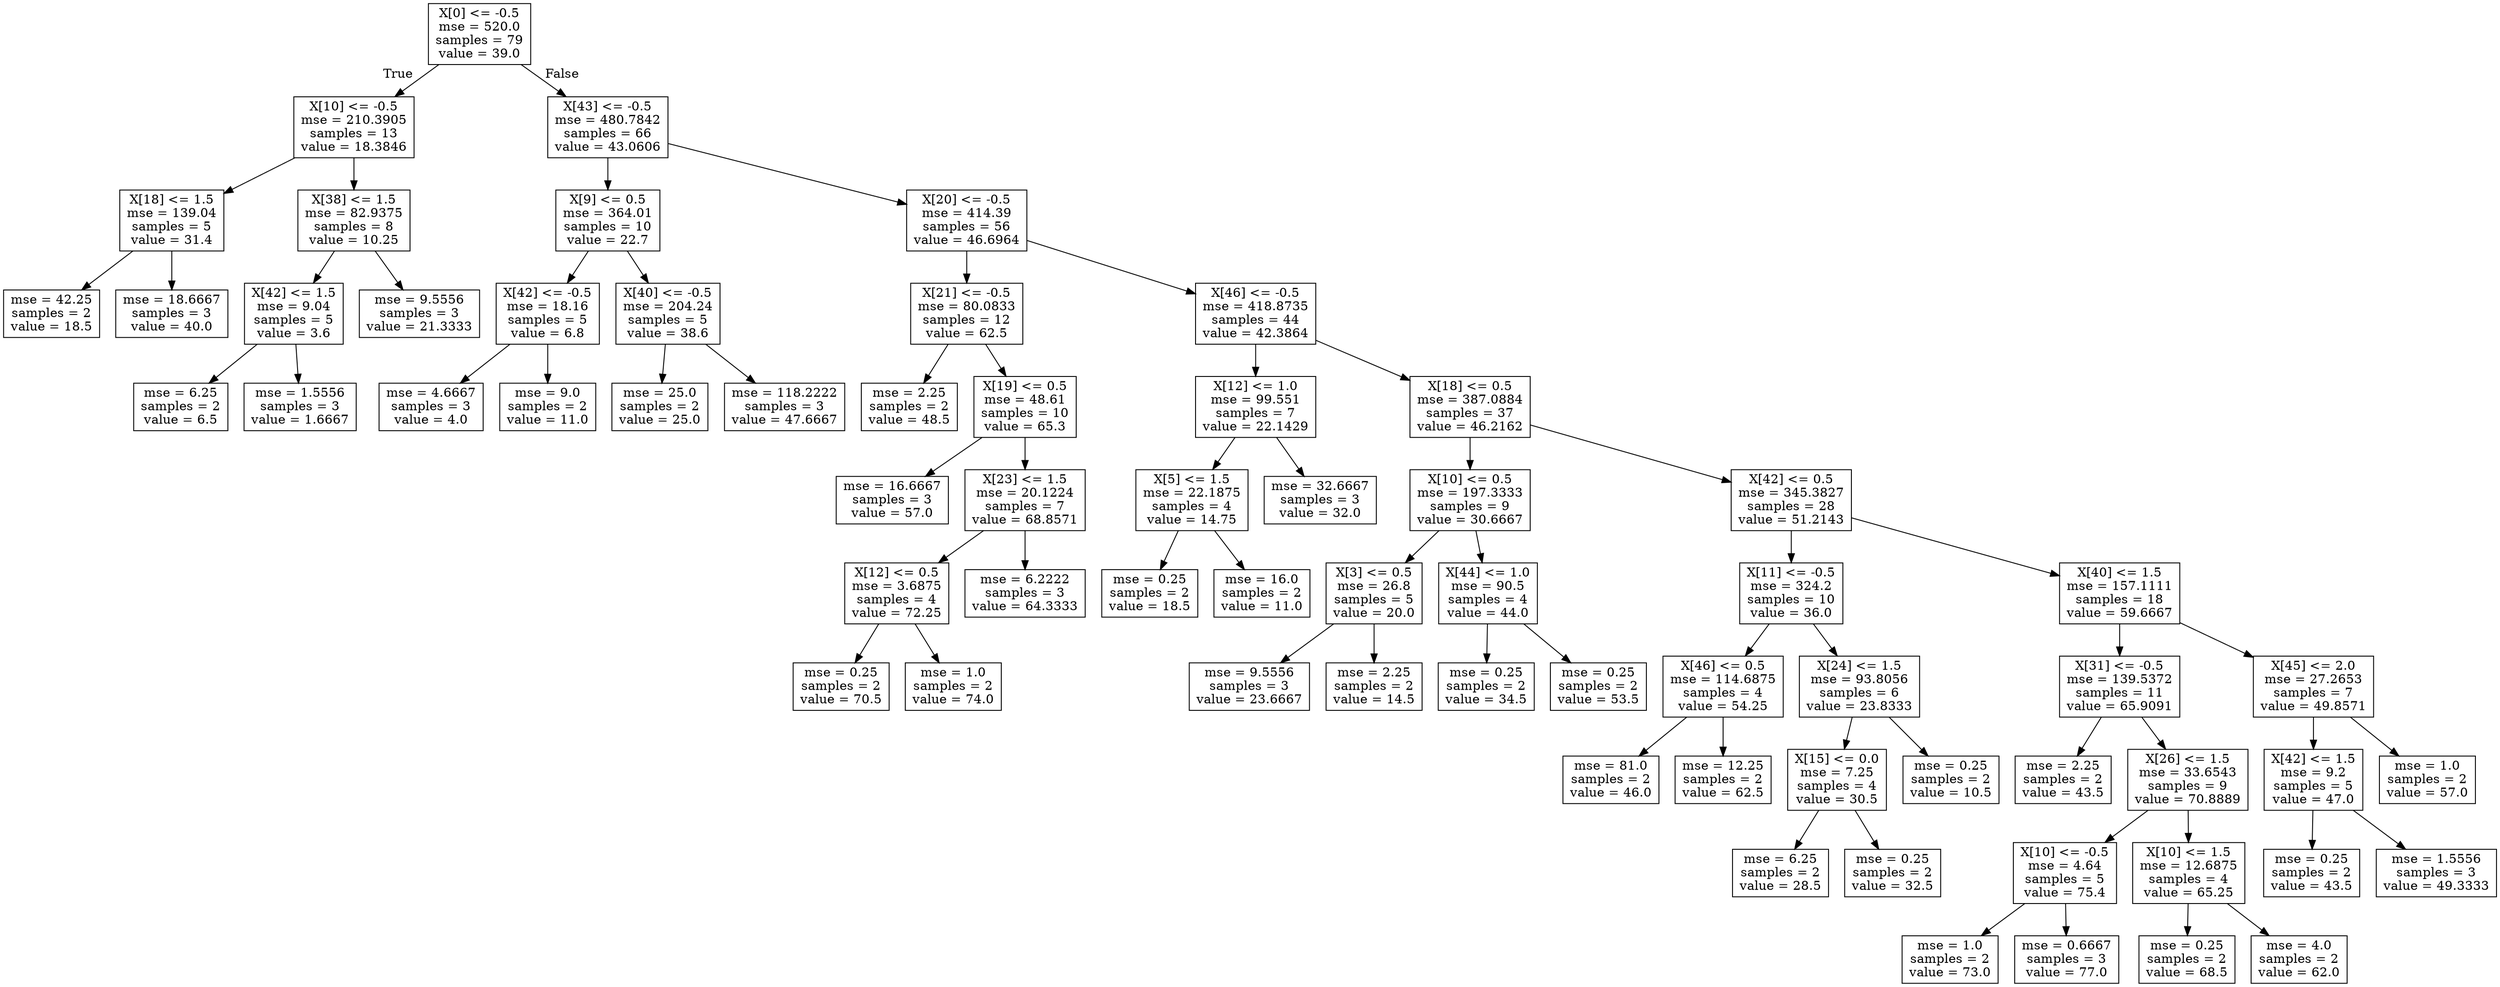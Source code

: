 digraph Tree {
node [shape=box] ;
0 [label="X[0] <= -0.5\nmse = 520.0\nsamples = 79\nvalue = 39.0"] ;
1 [label="X[10] <= -0.5\nmse = 210.3905\nsamples = 13\nvalue = 18.3846"] ;
0 -> 1 [labeldistance=2.5, labelangle=45, headlabel="True"] ;
2 [label="X[18] <= 1.5\nmse = 139.04\nsamples = 5\nvalue = 31.4"] ;
1 -> 2 ;
3 [label="mse = 42.25\nsamples = 2\nvalue = 18.5"] ;
2 -> 3 ;
4 [label="mse = 18.6667\nsamples = 3\nvalue = 40.0"] ;
2 -> 4 ;
5 [label="X[38] <= 1.5\nmse = 82.9375\nsamples = 8\nvalue = 10.25"] ;
1 -> 5 ;
6 [label="X[42] <= 1.5\nmse = 9.04\nsamples = 5\nvalue = 3.6"] ;
5 -> 6 ;
7 [label="mse = 6.25\nsamples = 2\nvalue = 6.5"] ;
6 -> 7 ;
8 [label="mse = 1.5556\nsamples = 3\nvalue = 1.6667"] ;
6 -> 8 ;
9 [label="mse = 9.5556\nsamples = 3\nvalue = 21.3333"] ;
5 -> 9 ;
10 [label="X[43] <= -0.5\nmse = 480.7842\nsamples = 66\nvalue = 43.0606"] ;
0 -> 10 [labeldistance=2.5, labelangle=-45, headlabel="False"] ;
11 [label="X[9] <= 0.5\nmse = 364.01\nsamples = 10\nvalue = 22.7"] ;
10 -> 11 ;
12 [label="X[42] <= -0.5\nmse = 18.16\nsamples = 5\nvalue = 6.8"] ;
11 -> 12 ;
13 [label="mse = 4.6667\nsamples = 3\nvalue = 4.0"] ;
12 -> 13 ;
14 [label="mse = 9.0\nsamples = 2\nvalue = 11.0"] ;
12 -> 14 ;
15 [label="X[40] <= -0.5\nmse = 204.24\nsamples = 5\nvalue = 38.6"] ;
11 -> 15 ;
16 [label="mse = 25.0\nsamples = 2\nvalue = 25.0"] ;
15 -> 16 ;
17 [label="mse = 118.2222\nsamples = 3\nvalue = 47.6667"] ;
15 -> 17 ;
18 [label="X[20] <= -0.5\nmse = 414.39\nsamples = 56\nvalue = 46.6964"] ;
10 -> 18 ;
19 [label="X[21] <= -0.5\nmse = 80.0833\nsamples = 12\nvalue = 62.5"] ;
18 -> 19 ;
20 [label="mse = 2.25\nsamples = 2\nvalue = 48.5"] ;
19 -> 20 ;
21 [label="X[19] <= 0.5\nmse = 48.61\nsamples = 10\nvalue = 65.3"] ;
19 -> 21 ;
22 [label="mse = 16.6667\nsamples = 3\nvalue = 57.0"] ;
21 -> 22 ;
23 [label="X[23] <= 1.5\nmse = 20.1224\nsamples = 7\nvalue = 68.8571"] ;
21 -> 23 ;
24 [label="X[12] <= 0.5\nmse = 3.6875\nsamples = 4\nvalue = 72.25"] ;
23 -> 24 ;
25 [label="mse = 0.25\nsamples = 2\nvalue = 70.5"] ;
24 -> 25 ;
26 [label="mse = 1.0\nsamples = 2\nvalue = 74.0"] ;
24 -> 26 ;
27 [label="mse = 6.2222\nsamples = 3\nvalue = 64.3333"] ;
23 -> 27 ;
28 [label="X[46] <= -0.5\nmse = 418.8735\nsamples = 44\nvalue = 42.3864"] ;
18 -> 28 ;
29 [label="X[12] <= 1.0\nmse = 99.551\nsamples = 7\nvalue = 22.1429"] ;
28 -> 29 ;
30 [label="X[5] <= 1.5\nmse = 22.1875\nsamples = 4\nvalue = 14.75"] ;
29 -> 30 ;
31 [label="mse = 0.25\nsamples = 2\nvalue = 18.5"] ;
30 -> 31 ;
32 [label="mse = 16.0\nsamples = 2\nvalue = 11.0"] ;
30 -> 32 ;
33 [label="mse = 32.6667\nsamples = 3\nvalue = 32.0"] ;
29 -> 33 ;
34 [label="X[18] <= 0.5\nmse = 387.0884\nsamples = 37\nvalue = 46.2162"] ;
28 -> 34 ;
35 [label="X[10] <= 0.5\nmse = 197.3333\nsamples = 9\nvalue = 30.6667"] ;
34 -> 35 ;
36 [label="X[3] <= 0.5\nmse = 26.8\nsamples = 5\nvalue = 20.0"] ;
35 -> 36 ;
37 [label="mse = 9.5556\nsamples = 3\nvalue = 23.6667"] ;
36 -> 37 ;
38 [label="mse = 2.25\nsamples = 2\nvalue = 14.5"] ;
36 -> 38 ;
39 [label="X[44] <= 1.0\nmse = 90.5\nsamples = 4\nvalue = 44.0"] ;
35 -> 39 ;
40 [label="mse = 0.25\nsamples = 2\nvalue = 34.5"] ;
39 -> 40 ;
41 [label="mse = 0.25\nsamples = 2\nvalue = 53.5"] ;
39 -> 41 ;
42 [label="X[42] <= 0.5\nmse = 345.3827\nsamples = 28\nvalue = 51.2143"] ;
34 -> 42 ;
43 [label="X[11] <= -0.5\nmse = 324.2\nsamples = 10\nvalue = 36.0"] ;
42 -> 43 ;
44 [label="X[46] <= 0.5\nmse = 114.6875\nsamples = 4\nvalue = 54.25"] ;
43 -> 44 ;
45 [label="mse = 81.0\nsamples = 2\nvalue = 46.0"] ;
44 -> 45 ;
46 [label="mse = 12.25\nsamples = 2\nvalue = 62.5"] ;
44 -> 46 ;
47 [label="X[24] <= 1.5\nmse = 93.8056\nsamples = 6\nvalue = 23.8333"] ;
43 -> 47 ;
48 [label="X[15] <= 0.0\nmse = 7.25\nsamples = 4\nvalue = 30.5"] ;
47 -> 48 ;
49 [label="mse = 6.25\nsamples = 2\nvalue = 28.5"] ;
48 -> 49 ;
50 [label="mse = 0.25\nsamples = 2\nvalue = 32.5"] ;
48 -> 50 ;
51 [label="mse = 0.25\nsamples = 2\nvalue = 10.5"] ;
47 -> 51 ;
52 [label="X[40] <= 1.5\nmse = 157.1111\nsamples = 18\nvalue = 59.6667"] ;
42 -> 52 ;
53 [label="X[31] <= -0.5\nmse = 139.5372\nsamples = 11\nvalue = 65.9091"] ;
52 -> 53 ;
54 [label="mse = 2.25\nsamples = 2\nvalue = 43.5"] ;
53 -> 54 ;
55 [label="X[26] <= 1.5\nmse = 33.6543\nsamples = 9\nvalue = 70.8889"] ;
53 -> 55 ;
56 [label="X[10] <= -0.5\nmse = 4.64\nsamples = 5\nvalue = 75.4"] ;
55 -> 56 ;
57 [label="mse = 1.0\nsamples = 2\nvalue = 73.0"] ;
56 -> 57 ;
58 [label="mse = 0.6667\nsamples = 3\nvalue = 77.0"] ;
56 -> 58 ;
59 [label="X[10] <= 1.5\nmse = 12.6875\nsamples = 4\nvalue = 65.25"] ;
55 -> 59 ;
60 [label="mse = 0.25\nsamples = 2\nvalue = 68.5"] ;
59 -> 60 ;
61 [label="mse = 4.0\nsamples = 2\nvalue = 62.0"] ;
59 -> 61 ;
62 [label="X[45] <= 2.0\nmse = 27.2653\nsamples = 7\nvalue = 49.8571"] ;
52 -> 62 ;
63 [label="X[42] <= 1.5\nmse = 9.2\nsamples = 5\nvalue = 47.0"] ;
62 -> 63 ;
64 [label="mse = 0.25\nsamples = 2\nvalue = 43.5"] ;
63 -> 64 ;
65 [label="mse = 1.5556\nsamples = 3\nvalue = 49.3333"] ;
63 -> 65 ;
66 [label="mse = 1.0\nsamples = 2\nvalue = 57.0"] ;
62 -> 66 ;
}